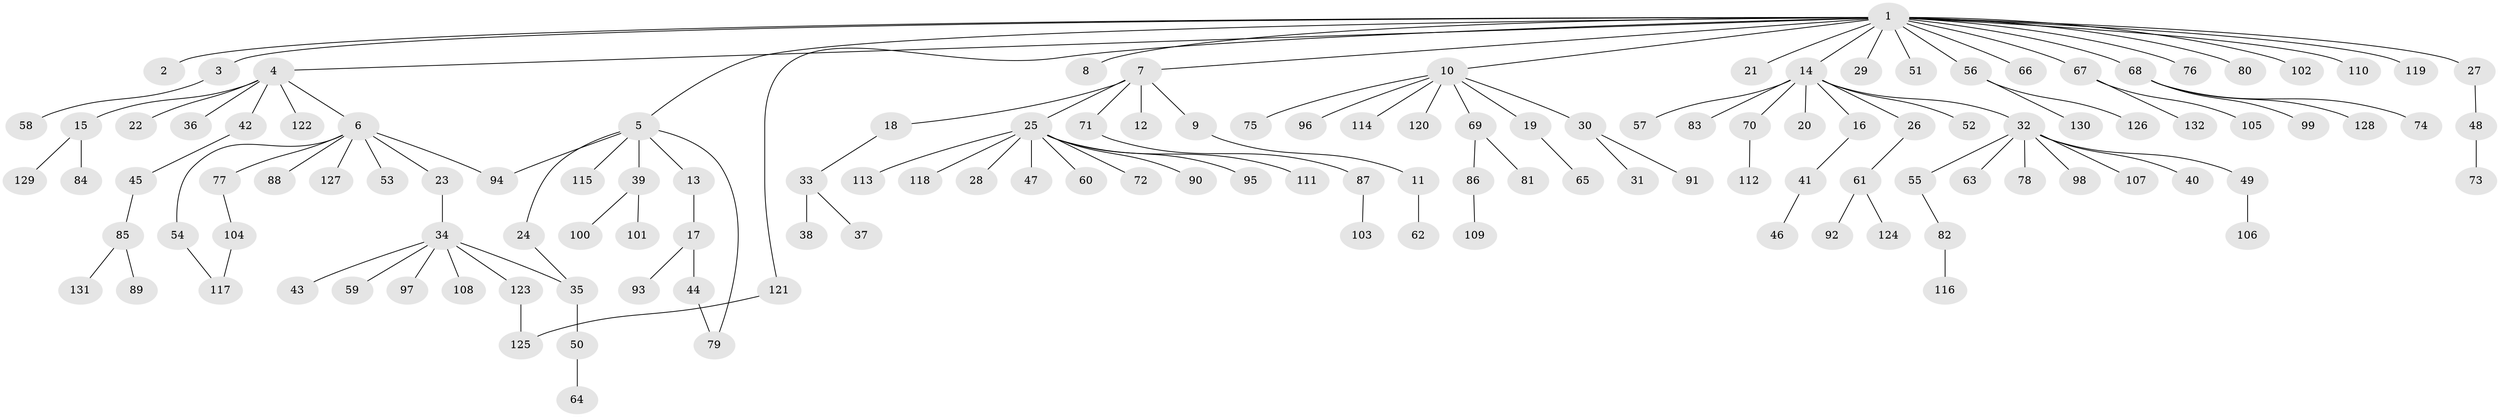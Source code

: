 // coarse degree distribution, {1: 0.717391304347826, 8: 0.010869565217391304, 2: 0.21739130434782608, 30: 0.010869565217391304, 4: 0.010869565217391304, 10: 0.010869565217391304, 13: 0.010869565217391304, 15: 0.010869565217391304}
// Generated by graph-tools (version 1.1) at 2025/51/03/04/25 21:51:44]
// undirected, 132 vertices, 136 edges
graph export_dot {
graph [start="1"]
  node [color=gray90,style=filled];
  1;
  2;
  3;
  4;
  5;
  6;
  7;
  8;
  9;
  10;
  11;
  12;
  13;
  14;
  15;
  16;
  17;
  18;
  19;
  20;
  21;
  22;
  23;
  24;
  25;
  26;
  27;
  28;
  29;
  30;
  31;
  32;
  33;
  34;
  35;
  36;
  37;
  38;
  39;
  40;
  41;
  42;
  43;
  44;
  45;
  46;
  47;
  48;
  49;
  50;
  51;
  52;
  53;
  54;
  55;
  56;
  57;
  58;
  59;
  60;
  61;
  62;
  63;
  64;
  65;
  66;
  67;
  68;
  69;
  70;
  71;
  72;
  73;
  74;
  75;
  76;
  77;
  78;
  79;
  80;
  81;
  82;
  83;
  84;
  85;
  86;
  87;
  88;
  89;
  90;
  91;
  92;
  93;
  94;
  95;
  96;
  97;
  98;
  99;
  100;
  101;
  102;
  103;
  104;
  105;
  106;
  107;
  108;
  109;
  110;
  111;
  112;
  113;
  114;
  115;
  116;
  117;
  118;
  119;
  120;
  121;
  122;
  123;
  124;
  125;
  126;
  127;
  128;
  129;
  130;
  131;
  132;
  1 -- 2;
  1 -- 3;
  1 -- 4;
  1 -- 5;
  1 -- 7;
  1 -- 8;
  1 -- 10;
  1 -- 14;
  1 -- 21;
  1 -- 27;
  1 -- 29;
  1 -- 51;
  1 -- 56;
  1 -- 66;
  1 -- 67;
  1 -- 68;
  1 -- 76;
  1 -- 80;
  1 -- 102;
  1 -- 110;
  1 -- 119;
  1 -- 121;
  3 -- 58;
  4 -- 6;
  4 -- 15;
  4 -- 22;
  4 -- 36;
  4 -- 42;
  4 -- 122;
  5 -- 13;
  5 -- 24;
  5 -- 39;
  5 -- 79;
  5 -- 94;
  5 -- 115;
  6 -- 23;
  6 -- 53;
  6 -- 54;
  6 -- 77;
  6 -- 88;
  6 -- 94;
  6 -- 127;
  7 -- 9;
  7 -- 12;
  7 -- 18;
  7 -- 25;
  7 -- 71;
  9 -- 11;
  10 -- 19;
  10 -- 30;
  10 -- 69;
  10 -- 75;
  10 -- 96;
  10 -- 114;
  10 -- 120;
  11 -- 62;
  13 -- 17;
  14 -- 16;
  14 -- 20;
  14 -- 26;
  14 -- 32;
  14 -- 52;
  14 -- 57;
  14 -- 70;
  14 -- 83;
  15 -- 84;
  15 -- 129;
  16 -- 41;
  17 -- 44;
  17 -- 93;
  18 -- 33;
  19 -- 65;
  23 -- 34;
  24 -- 35;
  25 -- 28;
  25 -- 47;
  25 -- 60;
  25 -- 72;
  25 -- 90;
  25 -- 95;
  25 -- 111;
  25 -- 113;
  25 -- 118;
  26 -- 61;
  27 -- 48;
  30 -- 31;
  30 -- 91;
  32 -- 40;
  32 -- 49;
  32 -- 55;
  32 -- 63;
  32 -- 78;
  32 -- 98;
  32 -- 107;
  33 -- 37;
  33 -- 38;
  34 -- 35;
  34 -- 43;
  34 -- 59;
  34 -- 97;
  34 -- 108;
  34 -- 123;
  35 -- 50;
  39 -- 100;
  39 -- 101;
  41 -- 46;
  42 -- 45;
  44 -- 79;
  45 -- 85;
  48 -- 73;
  49 -- 106;
  50 -- 64;
  54 -- 117;
  55 -- 82;
  56 -- 126;
  56 -- 130;
  61 -- 92;
  61 -- 124;
  67 -- 105;
  67 -- 132;
  68 -- 74;
  68 -- 99;
  68 -- 128;
  69 -- 81;
  69 -- 86;
  70 -- 112;
  71 -- 87;
  77 -- 104;
  82 -- 116;
  85 -- 89;
  85 -- 131;
  86 -- 109;
  87 -- 103;
  104 -- 117;
  121 -- 125;
  123 -- 125;
}
